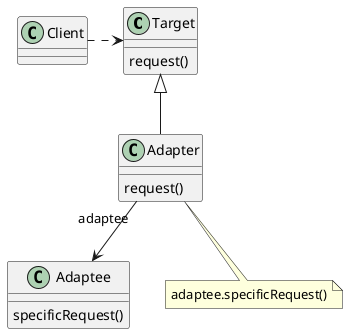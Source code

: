 @startuml

class Target{
    request()
}
class Adapter{
    request()
}
class Adaptee{
    specificRequest()
}
Client .> Target
Target <|-- Adapter
Adapter "adaptee"--> Adaptee
note bottom of Adapter: adaptee.specificRequest()
@enduml